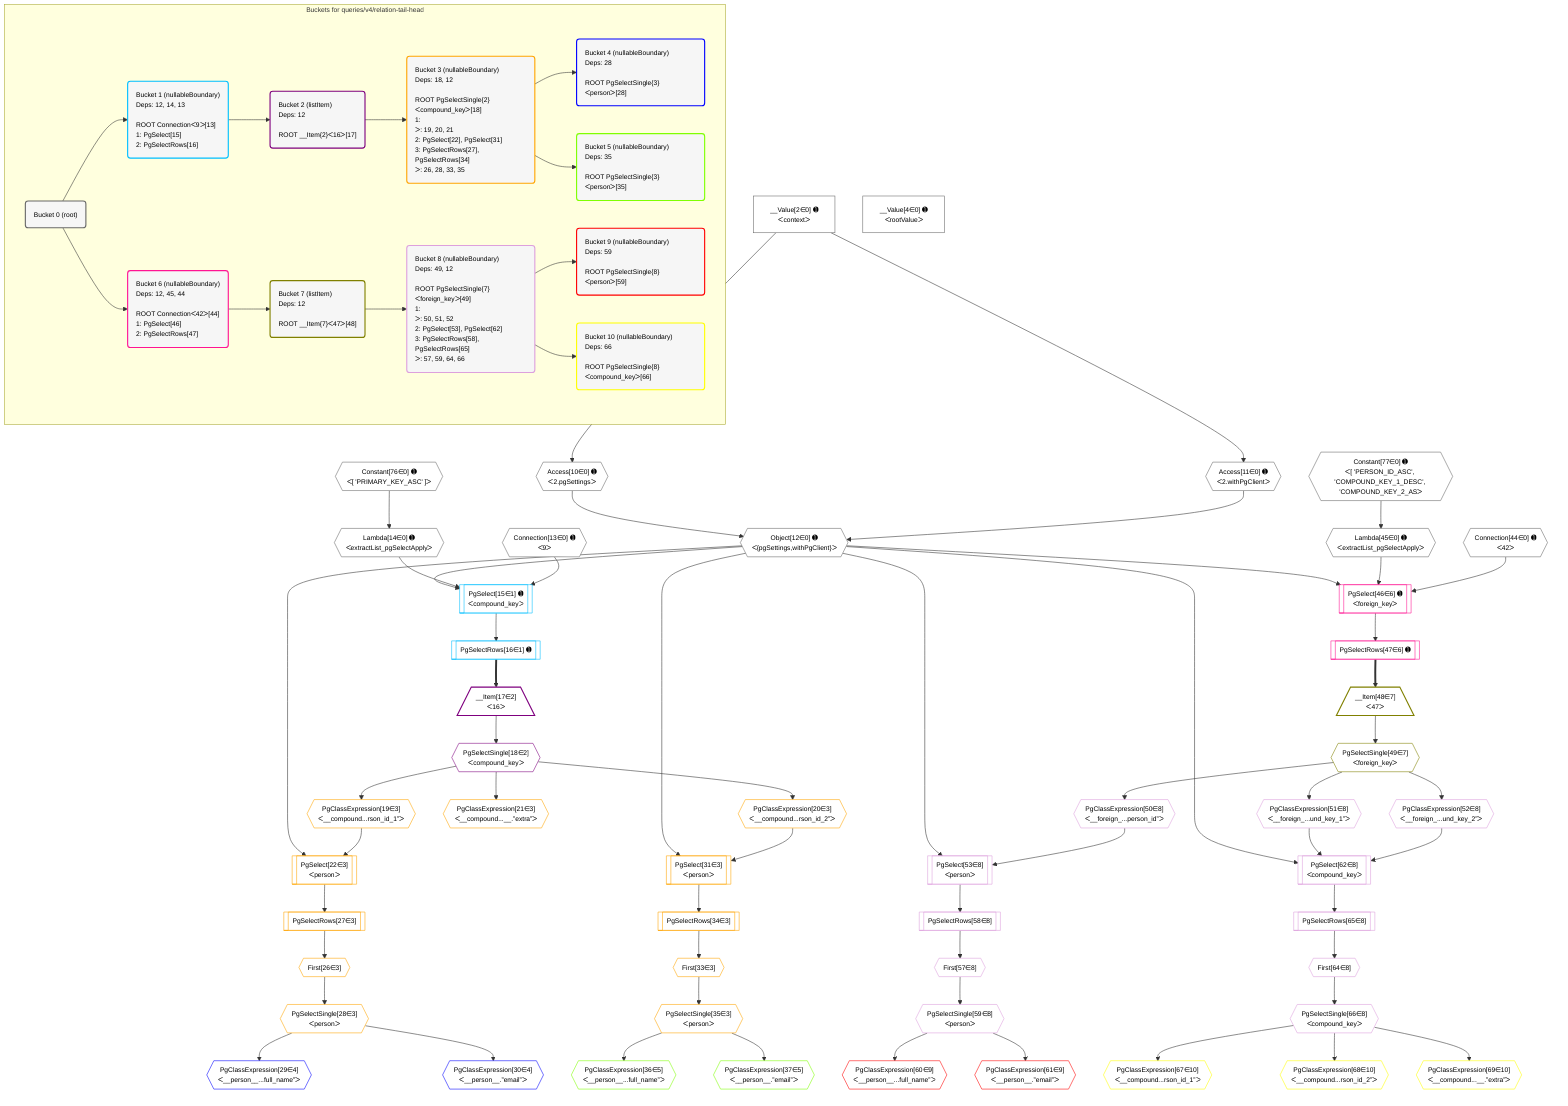 %%{init: {'themeVariables': { 'fontSize': '12px'}}}%%
graph TD
    classDef path fill:#eee,stroke:#000,color:#000
    classDef plan fill:#fff,stroke-width:1px,color:#000
    classDef itemplan fill:#fff,stroke-width:2px,color:#000
    classDef unbatchedplan fill:#dff,stroke-width:1px,color:#000
    classDef sideeffectplan fill:#fcc,stroke-width:2px,color:#000
    classDef bucket fill:#f6f6f6,color:#000,stroke-width:2px,text-align:left


    %% plan dependencies
    Object12{{"Object[12∈0] ➊<br />ᐸ{pgSettings,withPgClient}ᐳ"}}:::plan
    Access10{{"Access[10∈0] ➊<br />ᐸ2.pgSettingsᐳ"}}:::plan
    Access11{{"Access[11∈0] ➊<br />ᐸ2.withPgClientᐳ"}}:::plan
    Access10 & Access11 --> Object12
    __Value2["__Value[2∈0] ➊<br />ᐸcontextᐳ"]:::plan
    __Value2 --> Access10
    __Value2 --> Access11
    Lambda14{{"Lambda[14∈0] ➊<br />ᐸextractList_pgSelectApplyᐳ"}}:::plan
    Constant76{{"Constant[76∈0] ➊<br />ᐸ[ 'PRIMARY_KEY_ASC' ]ᐳ"}}:::plan
    Constant76 --> Lambda14
    Lambda45{{"Lambda[45∈0] ➊<br />ᐸextractList_pgSelectApplyᐳ"}}:::plan
    Constant77{{"Constant[77∈0] ➊<br />ᐸ[ 'PERSON_ID_ASC', 'COMPOUND_KEY_1_DESC', 'COMPOUND_KEY_2_ASᐳ"}}:::plan
    Constant77 --> Lambda45
    __Value4["__Value[4∈0] ➊<br />ᐸrootValueᐳ"]:::plan
    Connection13{{"Connection[13∈0] ➊<br />ᐸ9ᐳ"}}:::plan
    Connection44{{"Connection[44∈0] ➊<br />ᐸ42ᐳ"}}:::plan
    PgSelect15[["PgSelect[15∈1] ➊<br />ᐸcompound_keyᐳ"]]:::plan
    Object12 & Lambda14 & Connection13 --> PgSelect15
    PgSelectRows16[["PgSelectRows[16∈1] ➊"]]:::plan
    PgSelect15 --> PgSelectRows16
    __Item17[/"__Item[17∈2]<br />ᐸ16ᐳ"\]:::itemplan
    PgSelectRows16 ==> __Item17
    PgSelectSingle18{{"PgSelectSingle[18∈2]<br />ᐸcompound_keyᐳ"}}:::plan
    __Item17 --> PgSelectSingle18
    PgSelect22[["PgSelect[22∈3]<br />ᐸpersonᐳ"]]:::plan
    PgClassExpression19{{"PgClassExpression[19∈3]<br />ᐸ__compound...rson_id_1”ᐳ"}}:::plan
    Object12 & PgClassExpression19 --> PgSelect22
    PgSelect31[["PgSelect[31∈3]<br />ᐸpersonᐳ"]]:::plan
    PgClassExpression20{{"PgClassExpression[20∈3]<br />ᐸ__compound...rson_id_2”ᐳ"}}:::plan
    Object12 & PgClassExpression20 --> PgSelect31
    PgSelectSingle18 --> PgClassExpression19
    PgSelectSingle18 --> PgClassExpression20
    PgClassExpression21{{"PgClassExpression[21∈3]<br />ᐸ__compound...__.”extra”ᐳ"}}:::plan
    PgSelectSingle18 --> PgClassExpression21
    First26{{"First[26∈3]"}}:::plan
    PgSelectRows27[["PgSelectRows[27∈3]"]]:::plan
    PgSelectRows27 --> First26
    PgSelect22 --> PgSelectRows27
    PgSelectSingle28{{"PgSelectSingle[28∈3]<br />ᐸpersonᐳ"}}:::plan
    First26 --> PgSelectSingle28
    First33{{"First[33∈3]"}}:::plan
    PgSelectRows34[["PgSelectRows[34∈3]"]]:::plan
    PgSelectRows34 --> First33
    PgSelect31 --> PgSelectRows34
    PgSelectSingle35{{"PgSelectSingle[35∈3]<br />ᐸpersonᐳ"}}:::plan
    First33 --> PgSelectSingle35
    PgClassExpression29{{"PgClassExpression[29∈4]<br />ᐸ__person__...full_name”ᐳ"}}:::plan
    PgSelectSingle28 --> PgClassExpression29
    PgClassExpression30{{"PgClassExpression[30∈4]<br />ᐸ__person__.”email”ᐳ"}}:::plan
    PgSelectSingle28 --> PgClassExpression30
    PgClassExpression36{{"PgClassExpression[36∈5]<br />ᐸ__person__...full_name”ᐳ"}}:::plan
    PgSelectSingle35 --> PgClassExpression36
    PgClassExpression37{{"PgClassExpression[37∈5]<br />ᐸ__person__.”email”ᐳ"}}:::plan
    PgSelectSingle35 --> PgClassExpression37
    PgSelect46[["PgSelect[46∈6] ➊<br />ᐸforeign_keyᐳ"]]:::plan
    Object12 & Lambda45 & Connection44 --> PgSelect46
    PgSelectRows47[["PgSelectRows[47∈6] ➊"]]:::plan
    PgSelect46 --> PgSelectRows47
    __Item48[/"__Item[48∈7]<br />ᐸ47ᐳ"\]:::itemplan
    PgSelectRows47 ==> __Item48
    PgSelectSingle49{{"PgSelectSingle[49∈7]<br />ᐸforeign_keyᐳ"}}:::plan
    __Item48 --> PgSelectSingle49
    PgSelect62[["PgSelect[62∈8]<br />ᐸcompound_keyᐳ"]]:::plan
    PgClassExpression51{{"PgClassExpression[51∈8]<br />ᐸ__foreign_...und_key_1”ᐳ"}}:::plan
    PgClassExpression52{{"PgClassExpression[52∈8]<br />ᐸ__foreign_...und_key_2”ᐳ"}}:::plan
    Object12 & PgClassExpression51 & PgClassExpression52 --> PgSelect62
    PgSelect53[["PgSelect[53∈8]<br />ᐸpersonᐳ"]]:::plan
    PgClassExpression50{{"PgClassExpression[50∈8]<br />ᐸ__foreign_...person_id”ᐳ"}}:::plan
    Object12 & PgClassExpression50 --> PgSelect53
    PgSelectSingle49 --> PgClassExpression50
    PgSelectSingle49 --> PgClassExpression51
    PgSelectSingle49 --> PgClassExpression52
    First57{{"First[57∈8]"}}:::plan
    PgSelectRows58[["PgSelectRows[58∈8]"]]:::plan
    PgSelectRows58 --> First57
    PgSelect53 --> PgSelectRows58
    PgSelectSingle59{{"PgSelectSingle[59∈8]<br />ᐸpersonᐳ"}}:::plan
    First57 --> PgSelectSingle59
    First64{{"First[64∈8]"}}:::plan
    PgSelectRows65[["PgSelectRows[65∈8]"]]:::plan
    PgSelectRows65 --> First64
    PgSelect62 --> PgSelectRows65
    PgSelectSingle66{{"PgSelectSingle[66∈8]<br />ᐸcompound_keyᐳ"}}:::plan
    First64 --> PgSelectSingle66
    PgClassExpression60{{"PgClassExpression[60∈9]<br />ᐸ__person__...full_name”ᐳ"}}:::plan
    PgSelectSingle59 --> PgClassExpression60
    PgClassExpression61{{"PgClassExpression[61∈9]<br />ᐸ__person__.”email”ᐳ"}}:::plan
    PgSelectSingle59 --> PgClassExpression61
    PgClassExpression67{{"PgClassExpression[67∈10]<br />ᐸ__compound...rson_id_1”ᐳ"}}:::plan
    PgSelectSingle66 --> PgClassExpression67
    PgClassExpression68{{"PgClassExpression[68∈10]<br />ᐸ__compound...rson_id_2”ᐳ"}}:::plan
    PgSelectSingle66 --> PgClassExpression68
    PgClassExpression69{{"PgClassExpression[69∈10]<br />ᐸ__compound...__.”extra”ᐳ"}}:::plan
    PgSelectSingle66 --> PgClassExpression69

    %% define steps

    subgraph "Buckets for queries/v4/relation-tail-head"
    Bucket0("Bucket 0 (root)"):::bucket
    classDef bucket0 stroke:#696969
    class Bucket0,__Value2,__Value4,Access10,Access11,Object12,Connection13,Lambda14,Connection44,Lambda45,Constant76,Constant77 bucket0
    Bucket1("Bucket 1 (nullableBoundary)<br />Deps: 12, 14, 13<br /><br />ROOT Connectionᐸ9ᐳ[13]<br />1: PgSelect[15]<br />2: PgSelectRows[16]"):::bucket
    classDef bucket1 stroke:#00bfff
    class Bucket1,PgSelect15,PgSelectRows16 bucket1
    Bucket2("Bucket 2 (listItem)<br />Deps: 12<br /><br />ROOT __Item{2}ᐸ16ᐳ[17]"):::bucket
    classDef bucket2 stroke:#7f007f
    class Bucket2,__Item17,PgSelectSingle18 bucket2
    Bucket3("Bucket 3 (nullableBoundary)<br />Deps: 18, 12<br /><br />ROOT PgSelectSingle{2}ᐸcompound_keyᐳ[18]<br />1: <br />ᐳ: 19, 20, 21<br />2: PgSelect[22], PgSelect[31]<br />3: PgSelectRows[27], PgSelectRows[34]<br />ᐳ: 26, 28, 33, 35"):::bucket
    classDef bucket3 stroke:#ffa500
    class Bucket3,PgClassExpression19,PgClassExpression20,PgClassExpression21,PgSelect22,First26,PgSelectRows27,PgSelectSingle28,PgSelect31,First33,PgSelectRows34,PgSelectSingle35 bucket3
    Bucket4("Bucket 4 (nullableBoundary)<br />Deps: 28<br /><br />ROOT PgSelectSingle{3}ᐸpersonᐳ[28]"):::bucket
    classDef bucket4 stroke:#0000ff
    class Bucket4,PgClassExpression29,PgClassExpression30 bucket4
    Bucket5("Bucket 5 (nullableBoundary)<br />Deps: 35<br /><br />ROOT PgSelectSingle{3}ᐸpersonᐳ[35]"):::bucket
    classDef bucket5 stroke:#7fff00
    class Bucket5,PgClassExpression36,PgClassExpression37 bucket5
    Bucket6("Bucket 6 (nullableBoundary)<br />Deps: 12, 45, 44<br /><br />ROOT Connectionᐸ42ᐳ[44]<br />1: PgSelect[46]<br />2: PgSelectRows[47]"):::bucket
    classDef bucket6 stroke:#ff1493
    class Bucket6,PgSelect46,PgSelectRows47 bucket6
    Bucket7("Bucket 7 (listItem)<br />Deps: 12<br /><br />ROOT __Item{7}ᐸ47ᐳ[48]"):::bucket
    classDef bucket7 stroke:#808000
    class Bucket7,__Item48,PgSelectSingle49 bucket7
    Bucket8("Bucket 8 (nullableBoundary)<br />Deps: 49, 12<br /><br />ROOT PgSelectSingle{7}ᐸforeign_keyᐳ[49]<br />1: <br />ᐳ: 50, 51, 52<br />2: PgSelect[53], PgSelect[62]<br />3: PgSelectRows[58], PgSelectRows[65]<br />ᐳ: 57, 59, 64, 66"):::bucket
    classDef bucket8 stroke:#dda0dd
    class Bucket8,PgClassExpression50,PgClassExpression51,PgClassExpression52,PgSelect53,First57,PgSelectRows58,PgSelectSingle59,PgSelect62,First64,PgSelectRows65,PgSelectSingle66 bucket8
    Bucket9("Bucket 9 (nullableBoundary)<br />Deps: 59<br /><br />ROOT PgSelectSingle{8}ᐸpersonᐳ[59]"):::bucket
    classDef bucket9 stroke:#ff0000
    class Bucket9,PgClassExpression60,PgClassExpression61 bucket9
    Bucket10("Bucket 10 (nullableBoundary)<br />Deps: 66<br /><br />ROOT PgSelectSingle{8}ᐸcompound_keyᐳ[66]"):::bucket
    classDef bucket10 stroke:#ffff00
    class Bucket10,PgClassExpression67,PgClassExpression68,PgClassExpression69 bucket10
    Bucket0 --> Bucket1 & Bucket6
    Bucket1 --> Bucket2
    Bucket2 --> Bucket3
    Bucket3 --> Bucket4 & Bucket5
    Bucket6 --> Bucket7
    Bucket7 --> Bucket8
    Bucket8 --> Bucket9 & Bucket10
    end